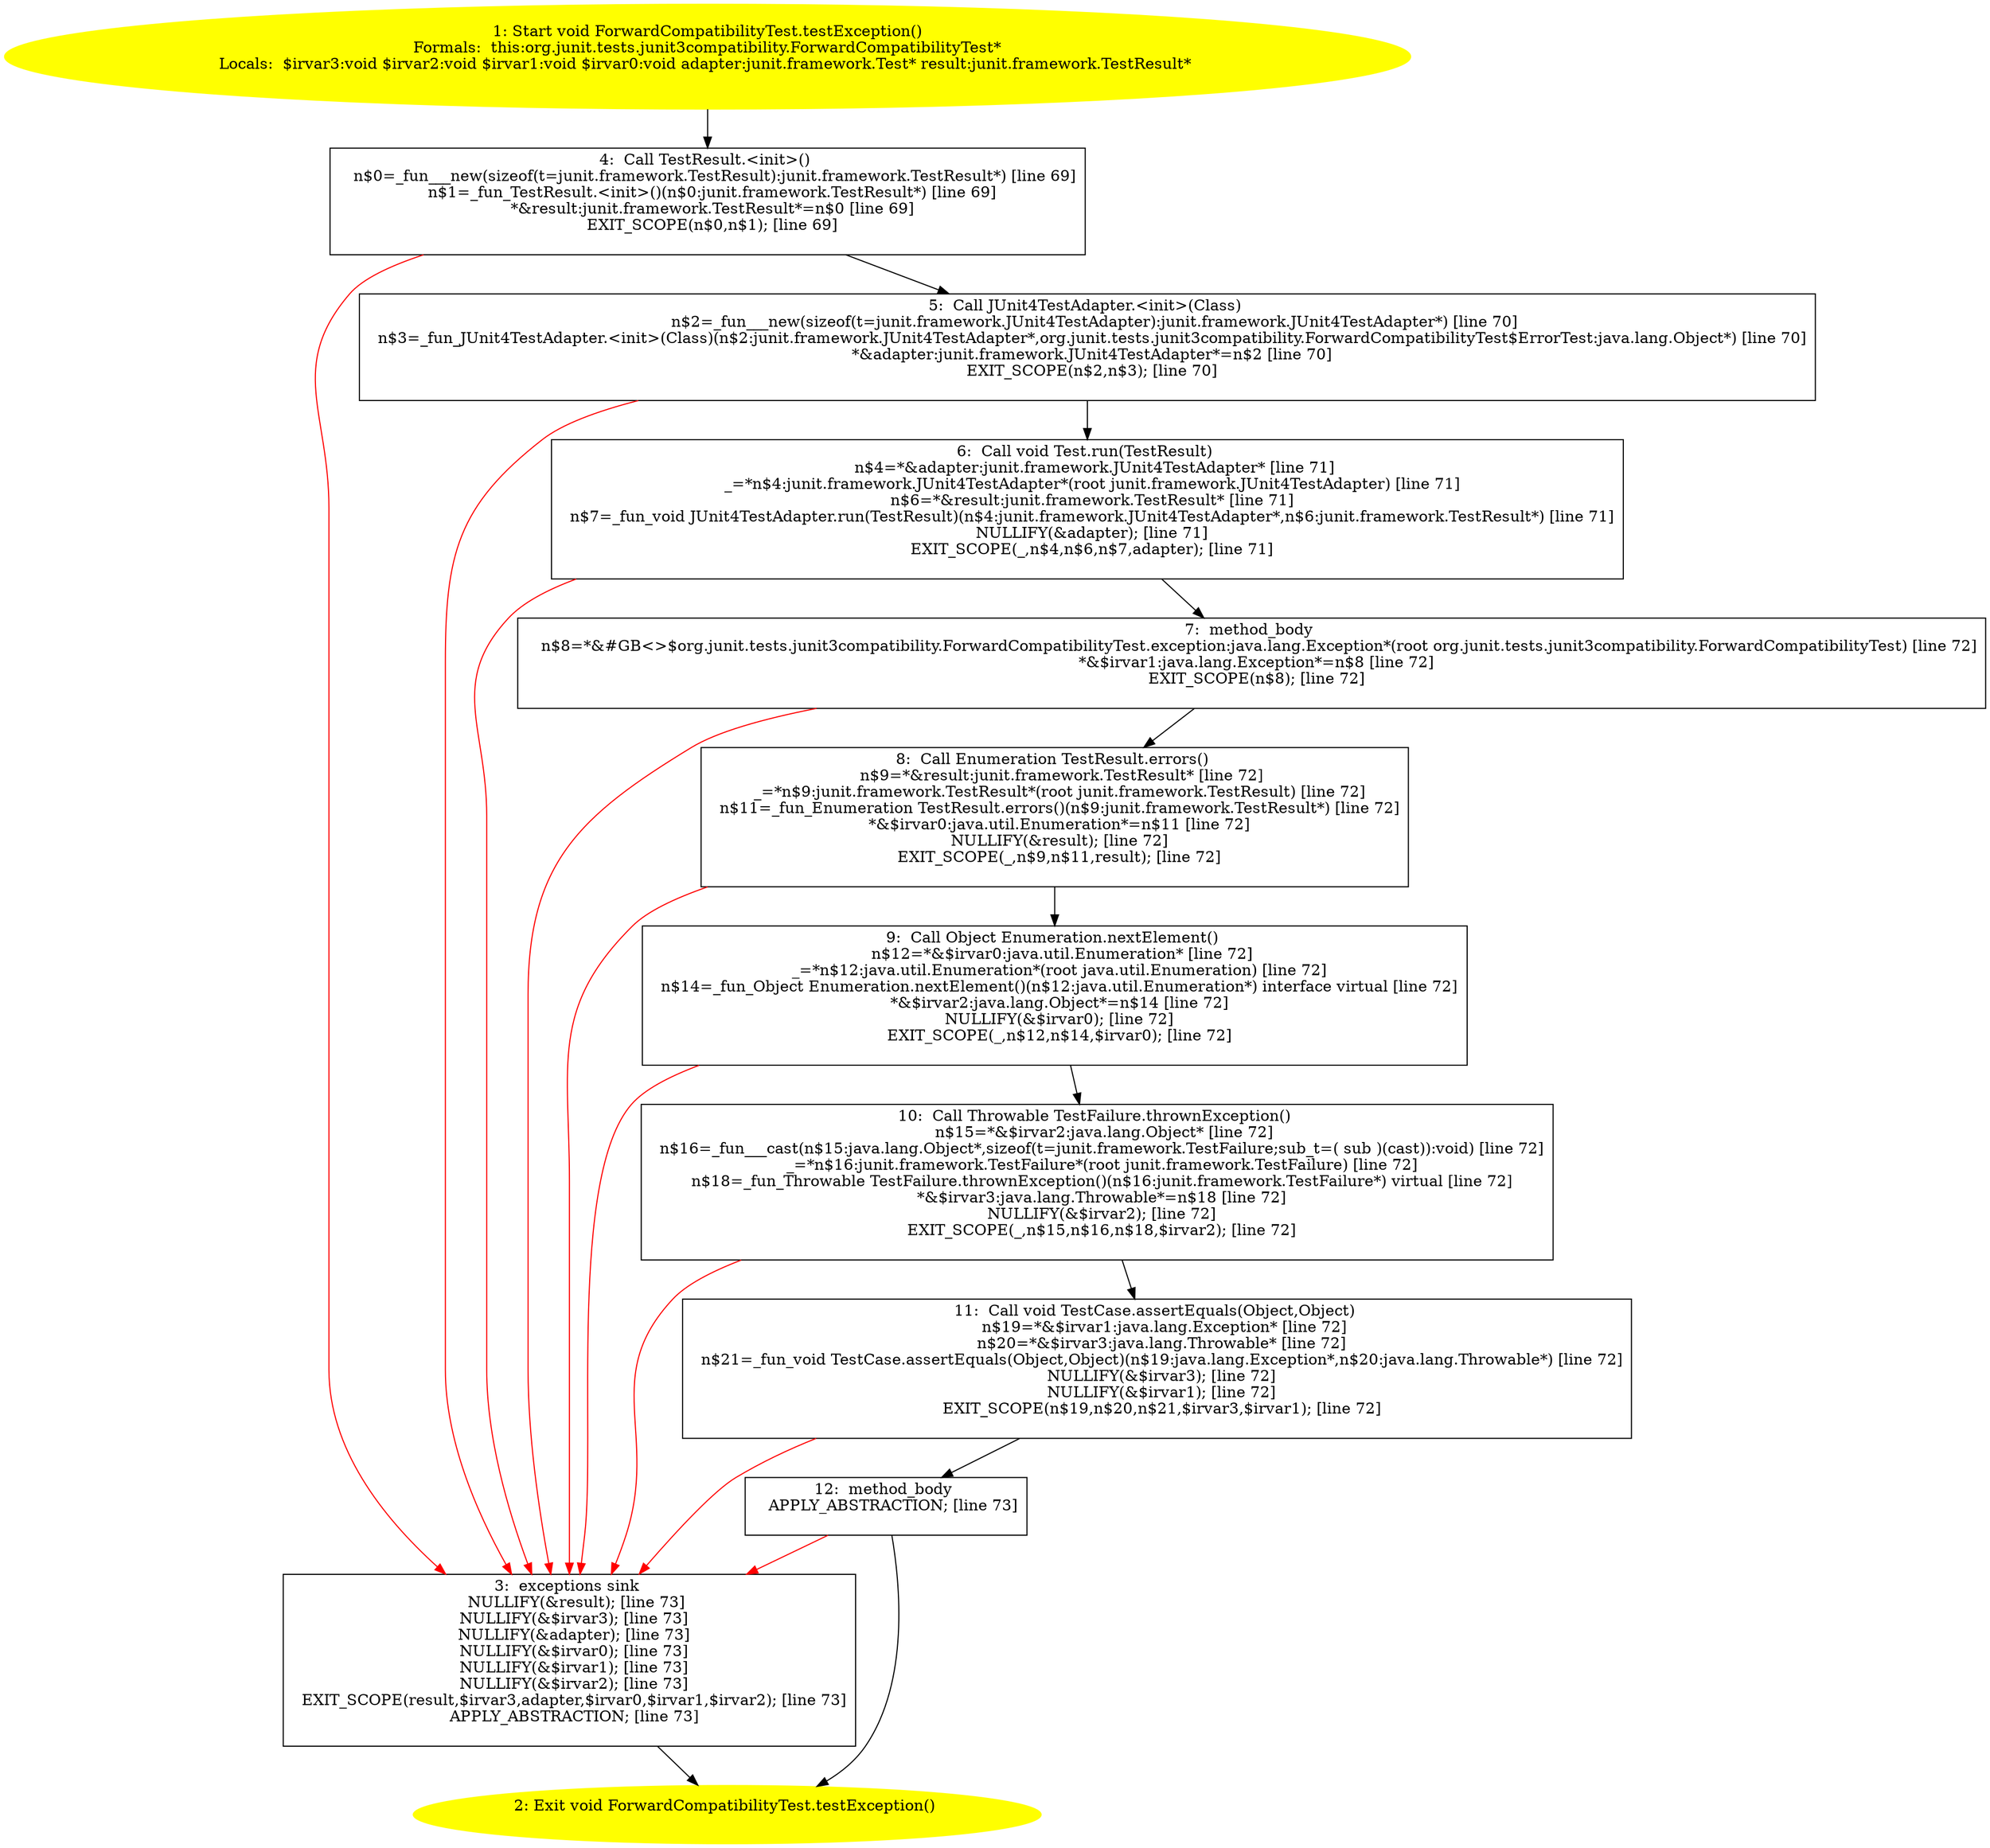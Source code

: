/* @generated */
digraph cfg {
"org.junit.tests.junit3compatibility.ForwardCompatibilityTest.testException():void.8b59d518754a278a6dc671d391f9acda_1" [label="1: Start void ForwardCompatibilityTest.testException()\nFormals:  this:org.junit.tests.junit3compatibility.ForwardCompatibilityTest*\nLocals:  $irvar3:void $irvar2:void $irvar1:void $irvar0:void adapter:junit.framework.Test* result:junit.framework.TestResult* \n  " color=yellow style=filled]
	

	 "org.junit.tests.junit3compatibility.ForwardCompatibilityTest.testException():void.8b59d518754a278a6dc671d391f9acda_1" -> "org.junit.tests.junit3compatibility.ForwardCompatibilityTest.testException():void.8b59d518754a278a6dc671d391f9acda_4" ;
"org.junit.tests.junit3compatibility.ForwardCompatibilityTest.testException():void.8b59d518754a278a6dc671d391f9acda_2" [label="2: Exit void ForwardCompatibilityTest.testException() \n  " color=yellow style=filled]
	

"org.junit.tests.junit3compatibility.ForwardCompatibilityTest.testException():void.8b59d518754a278a6dc671d391f9acda_3" [label="3:  exceptions sink \n   NULLIFY(&result); [line 73]\n  NULLIFY(&$irvar3); [line 73]\n  NULLIFY(&adapter); [line 73]\n  NULLIFY(&$irvar0); [line 73]\n  NULLIFY(&$irvar1); [line 73]\n  NULLIFY(&$irvar2); [line 73]\n  EXIT_SCOPE(result,$irvar3,adapter,$irvar0,$irvar1,$irvar2); [line 73]\n  APPLY_ABSTRACTION; [line 73]\n " shape="box"]
	

	 "org.junit.tests.junit3compatibility.ForwardCompatibilityTest.testException():void.8b59d518754a278a6dc671d391f9acda_3" -> "org.junit.tests.junit3compatibility.ForwardCompatibilityTest.testException():void.8b59d518754a278a6dc671d391f9acda_2" ;
"org.junit.tests.junit3compatibility.ForwardCompatibilityTest.testException():void.8b59d518754a278a6dc671d391f9acda_4" [label="4:  Call TestResult.<init>() \n   n$0=_fun___new(sizeof(t=junit.framework.TestResult):junit.framework.TestResult*) [line 69]\n  n$1=_fun_TestResult.<init>()(n$0:junit.framework.TestResult*) [line 69]\n  *&result:junit.framework.TestResult*=n$0 [line 69]\n  EXIT_SCOPE(n$0,n$1); [line 69]\n " shape="box"]
	

	 "org.junit.tests.junit3compatibility.ForwardCompatibilityTest.testException():void.8b59d518754a278a6dc671d391f9acda_4" -> "org.junit.tests.junit3compatibility.ForwardCompatibilityTest.testException():void.8b59d518754a278a6dc671d391f9acda_5" ;
	 "org.junit.tests.junit3compatibility.ForwardCompatibilityTest.testException():void.8b59d518754a278a6dc671d391f9acda_4" -> "org.junit.tests.junit3compatibility.ForwardCompatibilityTest.testException():void.8b59d518754a278a6dc671d391f9acda_3" [color="red" ];
"org.junit.tests.junit3compatibility.ForwardCompatibilityTest.testException():void.8b59d518754a278a6dc671d391f9acda_5" [label="5:  Call JUnit4TestAdapter.<init>(Class) \n   n$2=_fun___new(sizeof(t=junit.framework.JUnit4TestAdapter):junit.framework.JUnit4TestAdapter*) [line 70]\n  n$3=_fun_JUnit4TestAdapter.<init>(Class)(n$2:junit.framework.JUnit4TestAdapter*,org.junit.tests.junit3compatibility.ForwardCompatibilityTest$ErrorTest:java.lang.Object*) [line 70]\n  *&adapter:junit.framework.JUnit4TestAdapter*=n$2 [line 70]\n  EXIT_SCOPE(n$2,n$3); [line 70]\n " shape="box"]
	

	 "org.junit.tests.junit3compatibility.ForwardCompatibilityTest.testException():void.8b59d518754a278a6dc671d391f9acda_5" -> "org.junit.tests.junit3compatibility.ForwardCompatibilityTest.testException():void.8b59d518754a278a6dc671d391f9acda_6" ;
	 "org.junit.tests.junit3compatibility.ForwardCompatibilityTest.testException():void.8b59d518754a278a6dc671d391f9acda_5" -> "org.junit.tests.junit3compatibility.ForwardCompatibilityTest.testException():void.8b59d518754a278a6dc671d391f9acda_3" [color="red" ];
"org.junit.tests.junit3compatibility.ForwardCompatibilityTest.testException():void.8b59d518754a278a6dc671d391f9acda_6" [label="6:  Call void Test.run(TestResult) \n   n$4=*&adapter:junit.framework.JUnit4TestAdapter* [line 71]\n  _=*n$4:junit.framework.JUnit4TestAdapter*(root junit.framework.JUnit4TestAdapter) [line 71]\n  n$6=*&result:junit.framework.TestResult* [line 71]\n  n$7=_fun_void JUnit4TestAdapter.run(TestResult)(n$4:junit.framework.JUnit4TestAdapter*,n$6:junit.framework.TestResult*) [line 71]\n  NULLIFY(&adapter); [line 71]\n  EXIT_SCOPE(_,n$4,n$6,n$7,adapter); [line 71]\n " shape="box"]
	

	 "org.junit.tests.junit3compatibility.ForwardCompatibilityTest.testException():void.8b59d518754a278a6dc671d391f9acda_6" -> "org.junit.tests.junit3compatibility.ForwardCompatibilityTest.testException():void.8b59d518754a278a6dc671d391f9acda_7" ;
	 "org.junit.tests.junit3compatibility.ForwardCompatibilityTest.testException():void.8b59d518754a278a6dc671d391f9acda_6" -> "org.junit.tests.junit3compatibility.ForwardCompatibilityTest.testException():void.8b59d518754a278a6dc671d391f9acda_3" [color="red" ];
"org.junit.tests.junit3compatibility.ForwardCompatibilityTest.testException():void.8b59d518754a278a6dc671d391f9acda_7" [label="7:  method_body \n   n$8=*&#GB<>$org.junit.tests.junit3compatibility.ForwardCompatibilityTest.exception:java.lang.Exception*(root org.junit.tests.junit3compatibility.ForwardCompatibilityTest) [line 72]\n  *&$irvar1:java.lang.Exception*=n$8 [line 72]\n  EXIT_SCOPE(n$8); [line 72]\n " shape="box"]
	

	 "org.junit.tests.junit3compatibility.ForwardCompatibilityTest.testException():void.8b59d518754a278a6dc671d391f9acda_7" -> "org.junit.tests.junit3compatibility.ForwardCompatibilityTest.testException():void.8b59d518754a278a6dc671d391f9acda_8" ;
	 "org.junit.tests.junit3compatibility.ForwardCompatibilityTest.testException():void.8b59d518754a278a6dc671d391f9acda_7" -> "org.junit.tests.junit3compatibility.ForwardCompatibilityTest.testException():void.8b59d518754a278a6dc671d391f9acda_3" [color="red" ];
"org.junit.tests.junit3compatibility.ForwardCompatibilityTest.testException():void.8b59d518754a278a6dc671d391f9acda_8" [label="8:  Call Enumeration TestResult.errors() \n   n$9=*&result:junit.framework.TestResult* [line 72]\n  _=*n$9:junit.framework.TestResult*(root junit.framework.TestResult) [line 72]\n  n$11=_fun_Enumeration TestResult.errors()(n$9:junit.framework.TestResult*) [line 72]\n  *&$irvar0:java.util.Enumeration*=n$11 [line 72]\n  NULLIFY(&result); [line 72]\n  EXIT_SCOPE(_,n$9,n$11,result); [line 72]\n " shape="box"]
	

	 "org.junit.tests.junit3compatibility.ForwardCompatibilityTest.testException():void.8b59d518754a278a6dc671d391f9acda_8" -> "org.junit.tests.junit3compatibility.ForwardCompatibilityTest.testException():void.8b59d518754a278a6dc671d391f9acda_9" ;
	 "org.junit.tests.junit3compatibility.ForwardCompatibilityTest.testException():void.8b59d518754a278a6dc671d391f9acda_8" -> "org.junit.tests.junit3compatibility.ForwardCompatibilityTest.testException():void.8b59d518754a278a6dc671d391f9acda_3" [color="red" ];
"org.junit.tests.junit3compatibility.ForwardCompatibilityTest.testException():void.8b59d518754a278a6dc671d391f9acda_9" [label="9:  Call Object Enumeration.nextElement() \n   n$12=*&$irvar0:java.util.Enumeration* [line 72]\n  _=*n$12:java.util.Enumeration*(root java.util.Enumeration) [line 72]\n  n$14=_fun_Object Enumeration.nextElement()(n$12:java.util.Enumeration*) interface virtual [line 72]\n  *&$irvar2:java.lang.Object*=n$14 [line 72]\n  NULLIFY(&$irvar0); [line 72]\n  EXIT_SCOPE(_,n$12,n$14,$irvar0); [line 72]\n " shape="box"]
	

	 "org.junit.tests.junit3compatibility.ForwardCompatibilityTest.testException():void.8b59d518754a278a6dc671d391f9acda_9" -> "org.junit.tests.junit3compatibility.ForwardCompatibilityTest.testException():void.8b59d518754a278a6dc671d391f9acda_10" ;
	 "org.junit.tests.junit3compatibility.ForwardCompatibilityTest.testException():void.8b59d518754a278a6dc671d391f9acda_9" -> "org.junit.tests.junit3compatibility.ForwardCompatibilityTest.testException():void.8b59d518754a278a6dc671d391f9acda_3" [color="red" ];
"org.junit.tests.junit3compatibility.ForwardCompatibilityTest.testException():void.8b59d518754a278a6dc671d391f9acda_10" [label="10:  Call Throwable TestFailure.thrownException() \n   n$15=*&$irvar2:java.lang.Object* [line 72]\n  n$16=_fun___cast(n$15:java.lang.Object*,sizeof(t=junit.framework.TestFailure;sub_t=( sub )(cast)):void) [line 72]\n  _=*n$16:junit.framework.TestFailure*(root junit.framework.TestFailure) [line 72]\n  n$18=_fun_Throwable TestFailure.thrownException()(n$16:junit.framework.TestFailure*) virtual [line 72]\n  *&$irvar3:java.lang.Throwable*=n$18 [line 72]\n  NULLIFY(&$irvar2); [line 72]\n  EXIT_SCOPE(_,n$15,n$16,n$18,$irvar2); [line 72]\n " shape="box"]
	

	 "org.junit.tests.junit3compatibility.ForwardCompatibilityTest.testException():void.8b59d518754a278a6dc671d391f9acda_10" -> "org.junit.tests.junit3compatibility.ForwardCompatibilityTest.testException():void.8b59d518754a278a6dc671d391f9acda_11" ;
	 "org.junit.tests.junit3compatibility.ForwardCompatibilityTest.testException():void.8b59d518754a278a6dc671d391f9acda_10" -> "org.junit.tests.junit3compatibility.ForwardCompatibilityTest.testException():void.8b59d518754a278a6dc671d391f9acda_3" [color="red" ];
"org.junit.tests.junit3compatibility.ForwardCompatibilityTest.testException():void.8b59d518754a278a6dc671d391f9acda_11" [label="11:  Call void TestCase.assertEquals(Object,Object) \n   n$19=*&$irvar1:java.lang.Exception* [line 72]\n  n$20=*&$irvar3:java.lang.Throwable* [line 72]\n  n$21=_fun_void TestCase.assertEquals(Object,Object)(n$19:java.lang.Exception*,n$20:java.lang.Throwable*) [line 72]\n  NULLIFY(&$irvar3); [line 72]\n  NULLIFY(&$irvar1); [line 72]\n  EXIT_SCOPE(n$19,n$20,n$21,$irvar3,$irvar1); [line 72]\n " shape="box"]
	

	 "org.junit.tests.junit3compatibility.ForwardCompatibilityTest.testException():void.8b59d518754a278a6dc671d391f9acda_11" -> "org.junit.tests.junit3compatibility.ForwardCompatibilityTest.testException():void.8b59d518754a278a6dc671d391f9acda_12" ;
	 "org.junit.tests.junit3compatibility.ForwardCompatibilityTest.testException():void.8b59d518754a278a6dc671d391f9acda_11" -> "org.junit.tests.junit3compatibility.ForwardCompatibilityTest.testException():void.8b59d518754a278a6dc671d391f9acda_3" [color="red" ];
"org.junit.tests.junit3compatibility.ForwardCompatibilityTest.testException():void.8b59d518754a278a6dc671d391f9acda_12" [label="12:  method_body \n   APPLY_ABSTRACTION; [line 73]\n " shape="box"]
	

	 "org.junit.tests.junit3compatibility.ForwardCompatibilityTest.testException():void.8b59d518754a278a6dc671d391f9acda_12" -> "org.junit.tests.junit3compatibility.ForwardCompatibilityTest.testException():void.8b59d518754a278a6dc671d391f9acda_2" ;
	 "org.junit.tests.junit3compatibility.ForwardCompatibilityTest.testException():void.8b59d518754a278a6dc671d391f9acda_12" -> "org.junit.tests.junit3compatibility.ForwardCompatibilityTest.testException():void.8b59d518754a278a6dc671d391f9acda_3" [color="red" ];
}

